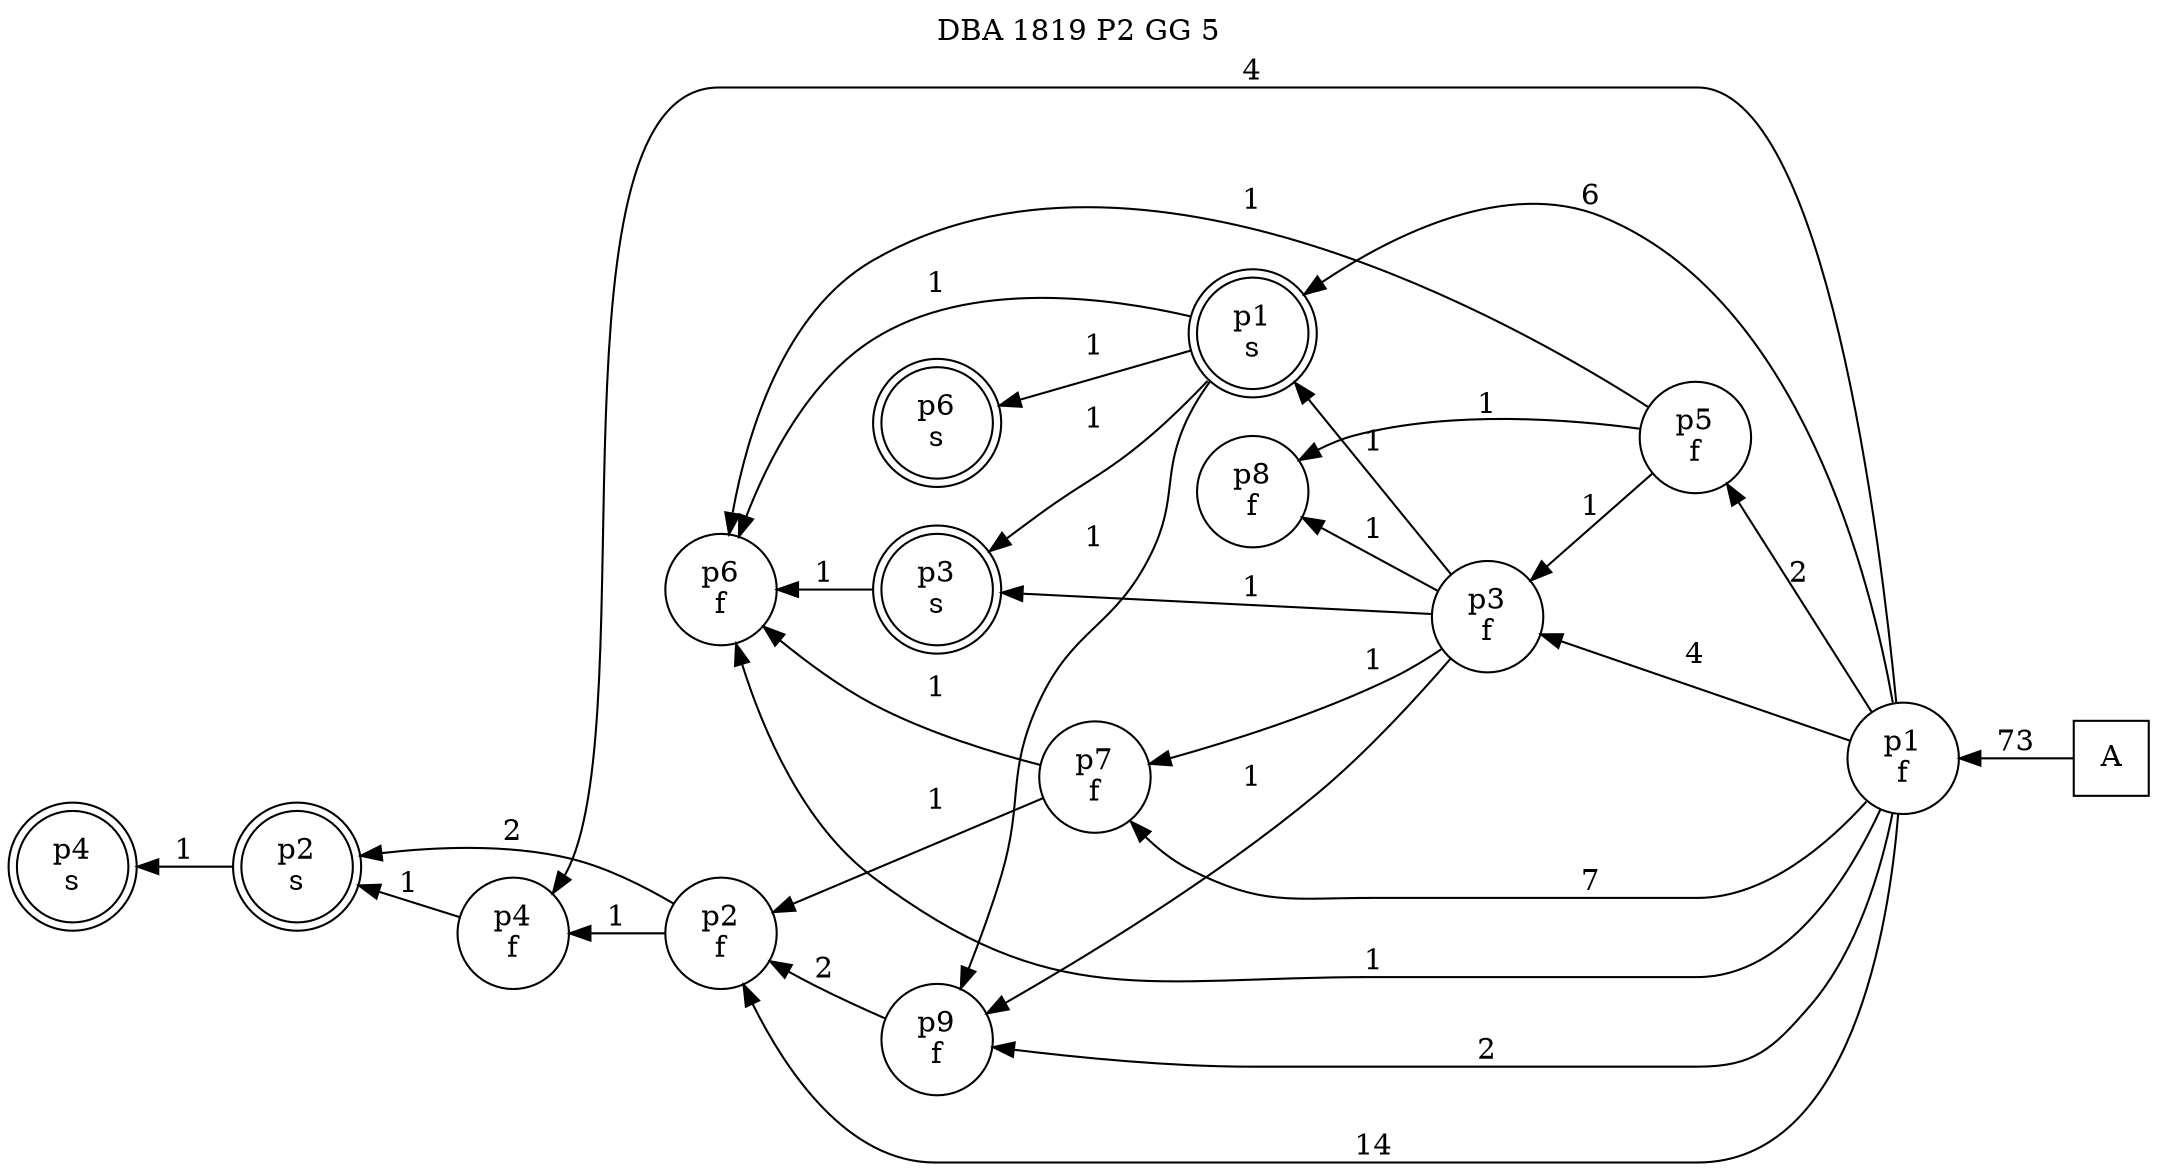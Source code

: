 digraph DBA_1819_P2_GG_5_GOOD {
labelloc="tl"
label= " DBA 1819 P2 GG 5 "
rankdir="RL";
"A" [shape="square" label="A"]
"p1_f" [shape="circle" label="p1
f"]
"p2_f" [shape="circle" label="p2
f"]
"p7_f" [shape="circle" label="p7
f"]
"p5_f" [shape="circle" label="p5
f"]
"p6_f" [shape="circle" label="p6
f"]
"p9_f" [shape="circle" label="p9
f"]
"p3_f" [shape="circle" label="p3
f"]
"p4_f" [shape="circle" label="p4
f"]
"p8_f" [shape="circle" label="p8
f"]
"p2_s" [shape="doublecircle" label="p2
s"]
"p1_s" [shape="doublecircle" label="p1
s"]
"p3_s" [shape="doublecircle" label="p3
s"]
"p4_s" [shape="doublecircle" label="p4
s"]
"p6_s" [shape="doublecircle" label="p6
s"]
"A" -> "p1_f" [ label=73]
"p1_f" -> "p2_f" [ label=14]
"p1_f" -> "p7_f" [ label=7]
"p1_f" -> "p5_f" [ label=2]
"p1_f" -> "p6_f" [ label=1]
"p1_f" -> "p9_f" [ label=2]
"p1_f" -> "p3_f" [ label=4]
"p1_f" -> "p4_f" [ label=4]
"p1_f" -> "p1_s" [ label=6]
"p2_f" -> "p4_f" [ label=1]
"p2_f" -> "p2_s" [ label=2]
"p7_f" -> "p2_f" [ label=1]
"p7_f" -> "p6_f" [ label=1]
"p5_f" -> "p6_f" [ label=1]
"p5_f" -> "p3_f" [ label=1]
"p5_f" -> "p8_f" [ label=1]
"p9_f" -> "p2_f" [ label=2]
"p3_f" -> "p7_f" [ label=1]
"p3_f" -> "p9_f" [ label=1]
"p3_f" -> "p8_f" [ label=1]
"p3_f" -> "p1_s" [ label=1]
"p3_f" -> "p3_s" [ label=1]
"p4_f" -> "p2_s" [ label=1]
"p2_s" -> "p4_s" [ label=1]
"p1_s" -> "p6_f" [ label=1]
"p1_s" -> "p9_f" [ label=1]
"p1_s" -> "p3_s" [ label=1]
"p1_s" -> "p6_s" [ label=1]
"p3_s" -> "p6_f" [ label=1]
}
